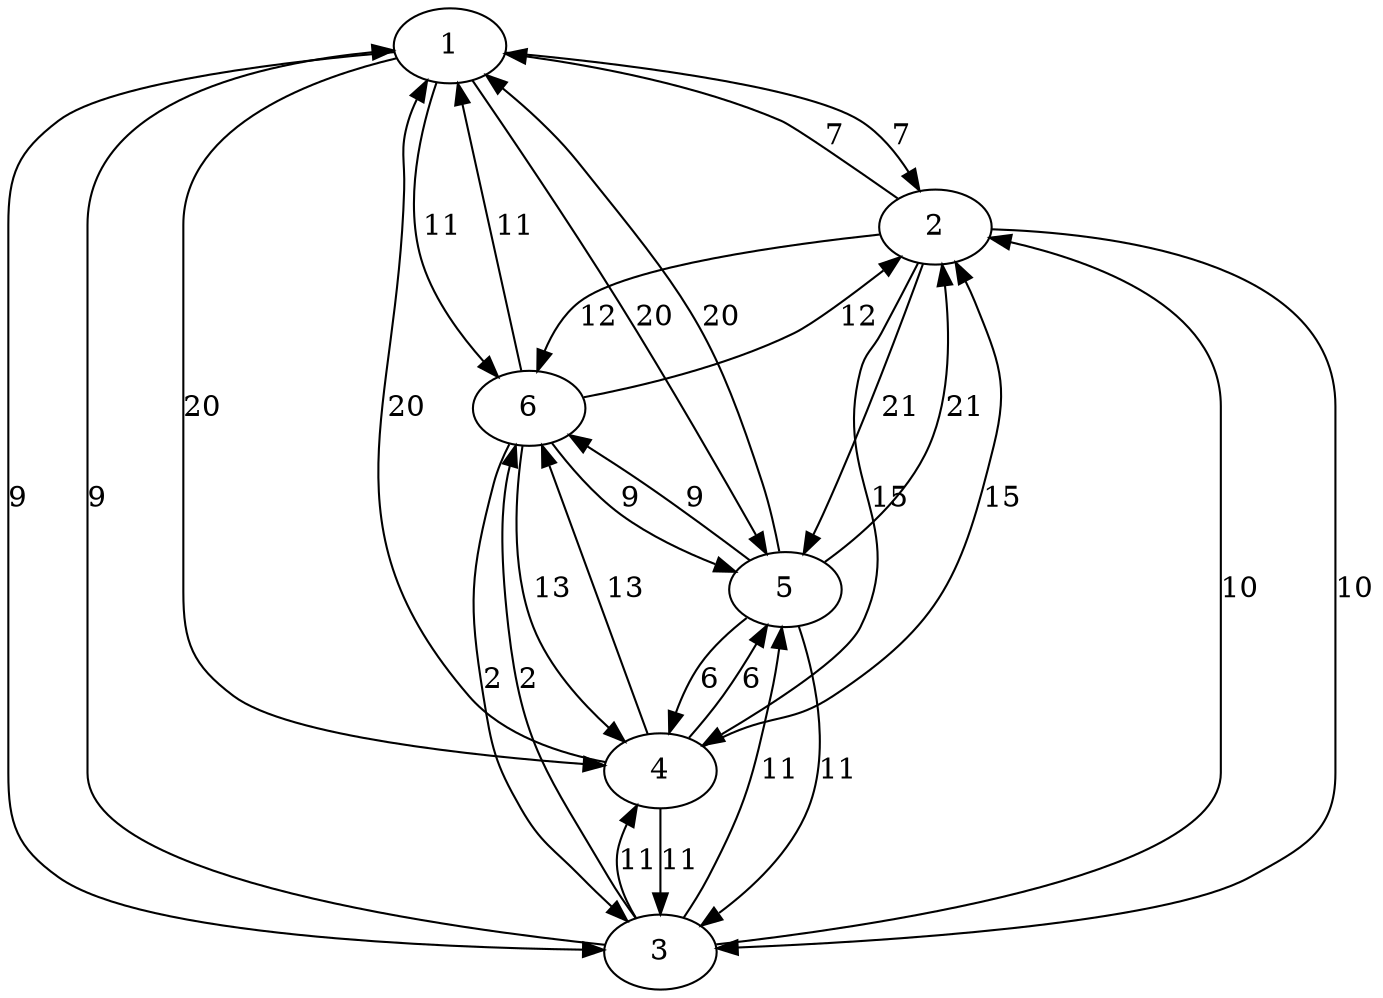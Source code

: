 digraph {
"1" -> "2" [label=7];
"1" -> "3" [label=9];
"1" -> "4" [label=20];
"1" -> "5" [label=20];
"1" -> "6" [label=11];
"2" -> "1" [label=7];
"2" -> "3" [label=10];
"2" -> "4" [label=15];
"2" -> "5" [label=21];
"2" -> "6" [label=12];
"3" -> "1" [label=9];
"3" -> "2" [label=10];
"3" -> "4" [label=11];
"3" -> "5" [label=11];
"3" -> "6" [label=2];
"4" -> "1" [label=20];
"4" -> "2" [label=15];
"4" -> "3" [label=11];
"4" -> "5" [label=6];
"4" -> "6" [label=13];
"5" -> "1" [label=20];
"5" -> "2" [label=21];
"5" -> "3" [label=11];
"5" -> "4" [label=6];
"5" -> "6" [label=9];
"6" -> "1" [label=11];
"6" -> "2" [label=12];
"6" -> "3" [label=2];
"6" -> "4" [label=13];
"6" -> "5" [label=9];
}
